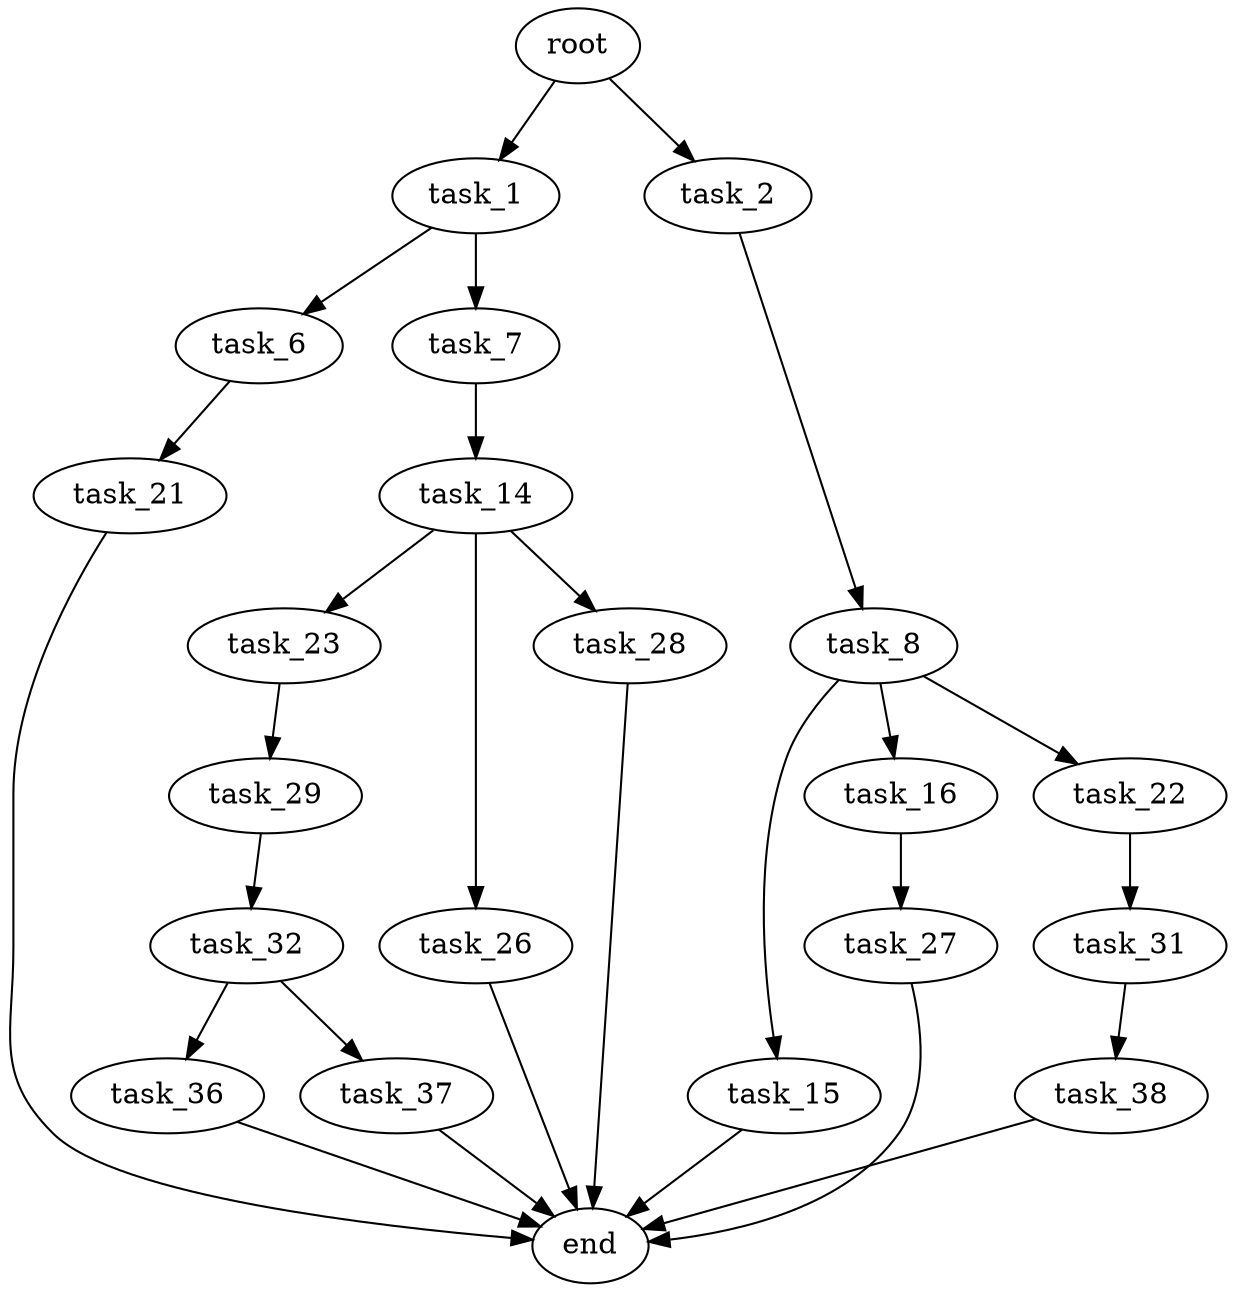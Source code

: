 digraph G {
  root [size="0.000000"];
  task_1 [size="42026364060.000000"];
  task_2 [size="29726125567.000000"];
  task_6 [size="368293445632.000000"];
  task_7 [size="231928233984.000000"];
  task_8 [size="1073741824000.000000"];
  task_14 [size="6019046478.000000"];
  task_15 [size="11851040371.000000"];
  task_16 [size="35131147056.000000"];
  task_21 [size="782757789696.000000"];
  task_22 [size="549755813888.000000"];
  task_23 [size="713823551354.000000"];
  task_26 [size="943107868245.000000"];
  task_27 [size="68719476736.000000"];
  task_28 [size="851115457215.000000"];
  task_29 [size="257154712322.000000"];
  task_31 [size="368293445632.000000"];
  task_32 [size="782757789696.000000"];
  task_36 [size="43093817545.000000"];
  task_37 [size="185689115408.000000"];
  task_38 [size="12868366201.000000"];
  end [size="0.000000"];

  root -> task_1 [size="1.000000"];
  root -> task_2 [size="1.000000"];
  task_1 -> task_6 [size="838860800.000000"];
  task_1 -> task_7 [size="838860800.000000"];
  task_2 -> task_8 [size="838860800.000000"];
  task_6 -> task_21 [size="411041792.000000"];
  task_7 -> task_14 [size="301989888.000000"];
  task_8 -> task_15 [size="838860800.000000"];
  task_8 -> task_16 [size="838860800.000000"];
  task_8 -> task_22 [size="838860800.000000"];
  task_14 -> task_23 [size="134217728.000000"];
  task_14 -> task_26 [size="134217728.000000"];
  task_14 -> task_28 [size="134217728.000000"];
  task_15 -> end [size="1.000000"];
  task_16 -> task_27 [size="33554432.000000"];
  task_21 -> end [size="1.000000"];
  task_22 -> task_31 [size="536870912.000000"];
  task_23 -> task_29 [size="679477248.000000"];
  task_26 -> end [size="1.000000"];
  task_27 -> end [size="1.000000"];
  task_28 -> end [size="1.000000"];
  task_29 -> task_32 [size="411041792.000000"];
  task_31 -> task_38 [size="411041792.000000"];
  task_32 -> task_36 [size="679477248.000000"];
  task_32 -> task_37 [size="679477248.000000"];
  task_36 -> end [size="1.000000"];
  task_37 -> end [size="1.000000"];
  task_38 -> end [size="1.000000"];
}
